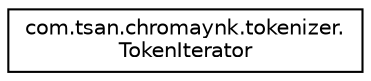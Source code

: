 digraph "Graphical Class Hierarchy"
{
 // LATEX_PDF_SIZE
  edge [fontname="Helvetica",fontsize="10",labelfontname="Helvetica",labelfontsize="10"];
  node [fontname="Helvetica",fontsize="10",shape=record];
  rankdir="LR";
  Node0 [label="com.tsan.chromaynk.tokenizer.\lTokenIterator",height=0.2,width=0.4,color="black", fillcolor="white", style="filled",URL="$classcom_1_1tsan_1_1chromaynk_1_1tokenizer_1_1TokenIterator.html",tooltip=" "];
}
